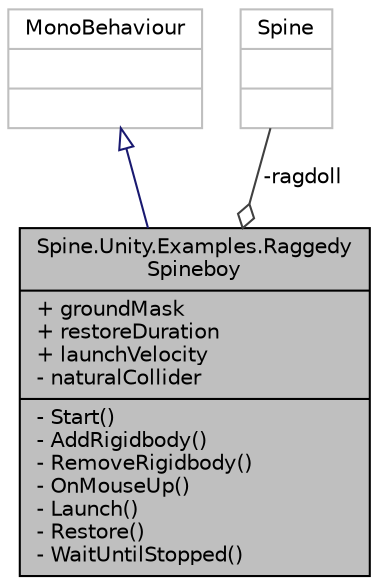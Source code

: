 digraph "Spine.Unity.Examples.RaggedySpineboy"
{
 // LATEX_PDF_SIZE
  edge [fontname="Helvetica",fontsize="10",labelfontname="Helvetica",labelfontsize="10"];
  node [fontname="Helvetica",fontsize="10",shape=record];
  Node1 [label="{Spine.Unity.Examples.Raggedy\lSpineboy\n|+ groundMask\l+ restoreDuration\l+ launchVelocity\l- naturalCollider\l|- Start()\l- AddRigidbody()\l- RemoveRigidbody()\l- OnMouseUp()\l- Launch()\l- Restore()\l- WaitUntilStopped()\l}",height=0.2,width=0.4,color="black", fillcolor="grey75", style="filled", fontcolor="black",tooltip=" "];
  Node2 -> Node1 [dir="back",color="midnightblue",fontsize="10",style="solid",arrowtail="onormal",fontname="Helvetica"];
  Node2 [label="{MonoBehaviour\n||}",height=0.2,width=0.4,color="grey75", fillcolor="white", style="filled",tooltip=" "];
  Node3 -> Node1 [color="grey25",fontsize="10",style="solid",label=" -ragdoll" ,arrowhead="odiamond",fontname="Helvetica"];
  Node3 [label="{Spine\n||}",height=0.2,width=0.4,color="grey75", fillcolor="white", style="filled",tooltip=" "];
}
